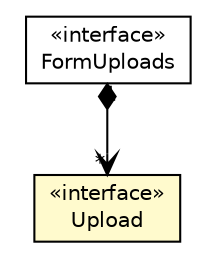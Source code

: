 #!/usr/local/bin/dot
#
# Class diagram 
# Generated by UMLGraph version R5_6-24-gf6e263 (http://www.umlgraph.org/)
#

digraph G {
	edge [fontname="Helvetica",fontsize=10,labelfontname="Helvetica",labelfontsize=10];
	node [fontname="Helvetica",fontsize=10,shape=plaintext];
	nodesep=0.25;
	ranksep=0.5;
	// io.werval.api.http.FormUploads
	c19080 [label=<<table title="io.werval.api.http.FormUploads" border="0" cellborder="1" cellspacing="0" cellpadding="2" port="p" href="./FormUploads.html">
		<tr><td><table border="0" cellspacing="0" cellpadding="1">
<tr><td align="center" balign="center"> &#171;interface&#187; </td></tr>
<tr><td align="center" balign="center"> FormUploads </td></tr>
		</table></td></tr>
		</table>>, URL="./FormUploads.html", fontname="Helvetica", fontcolor="black", fontsize=10.0];
	// io.werval.api.http.FormUploads.Upload
	c19081 [label=<<table title="io.werval.api.http.FormUploads.Upload" border="0" cellborder="1" cellspacing="0" cellpadding="2" port="p" bgcolor="lemonChiffon" href="./FormUploads.Upload.html">
		<tr><td><table border="0" cellspacing="0" cellpadding="1">
<tr><td align="center" balign="center"> &#171;interface&#187; </td></tr>
<tr><td align="center" balign="center"> Upload </td></tr>
		</table></td></tr>
		</table>>, URL="./FormUploads.Upload.html", fontname="Helvetica", fontcolor="black", fontsize=10.0];
	// io.werval.api.http.FormUploads NAVCOMPOSED io.werval.api.http.FormUploads.Upload
	c19080:p -> c19081:p [taillabel="1", label="", headlabel="*", fontname="Helvetica", fontcolor="black", fontsize=10.0, color="black", arrowhead=open, arrowtail=diamond, dir=both];
}

